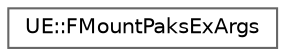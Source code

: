 digraph "Graphical Class Hierarchy"
{
 // INTERACTIVE_SVG=YES
 // LATEX_PDF_SIZE
  bgcolor="transparent";
  edge [fontname=Helvetica,fontsize=10,labelfontname=Helvetica,labelfontsize=10];
  node [fontname=Helvetica,fontsize=10,shape=box,height=0.2,width=0.4];
  rankdir="LR";
  Node0 [id="Node000000",label="UE::FMountPaksExArgs",height=0.2,width=0.4,color="grey40", fillcolor="white", style="filled",URL="$df/db0/structUE_1_1FMountPaksExArgs.html",tooltip=" "];
}
